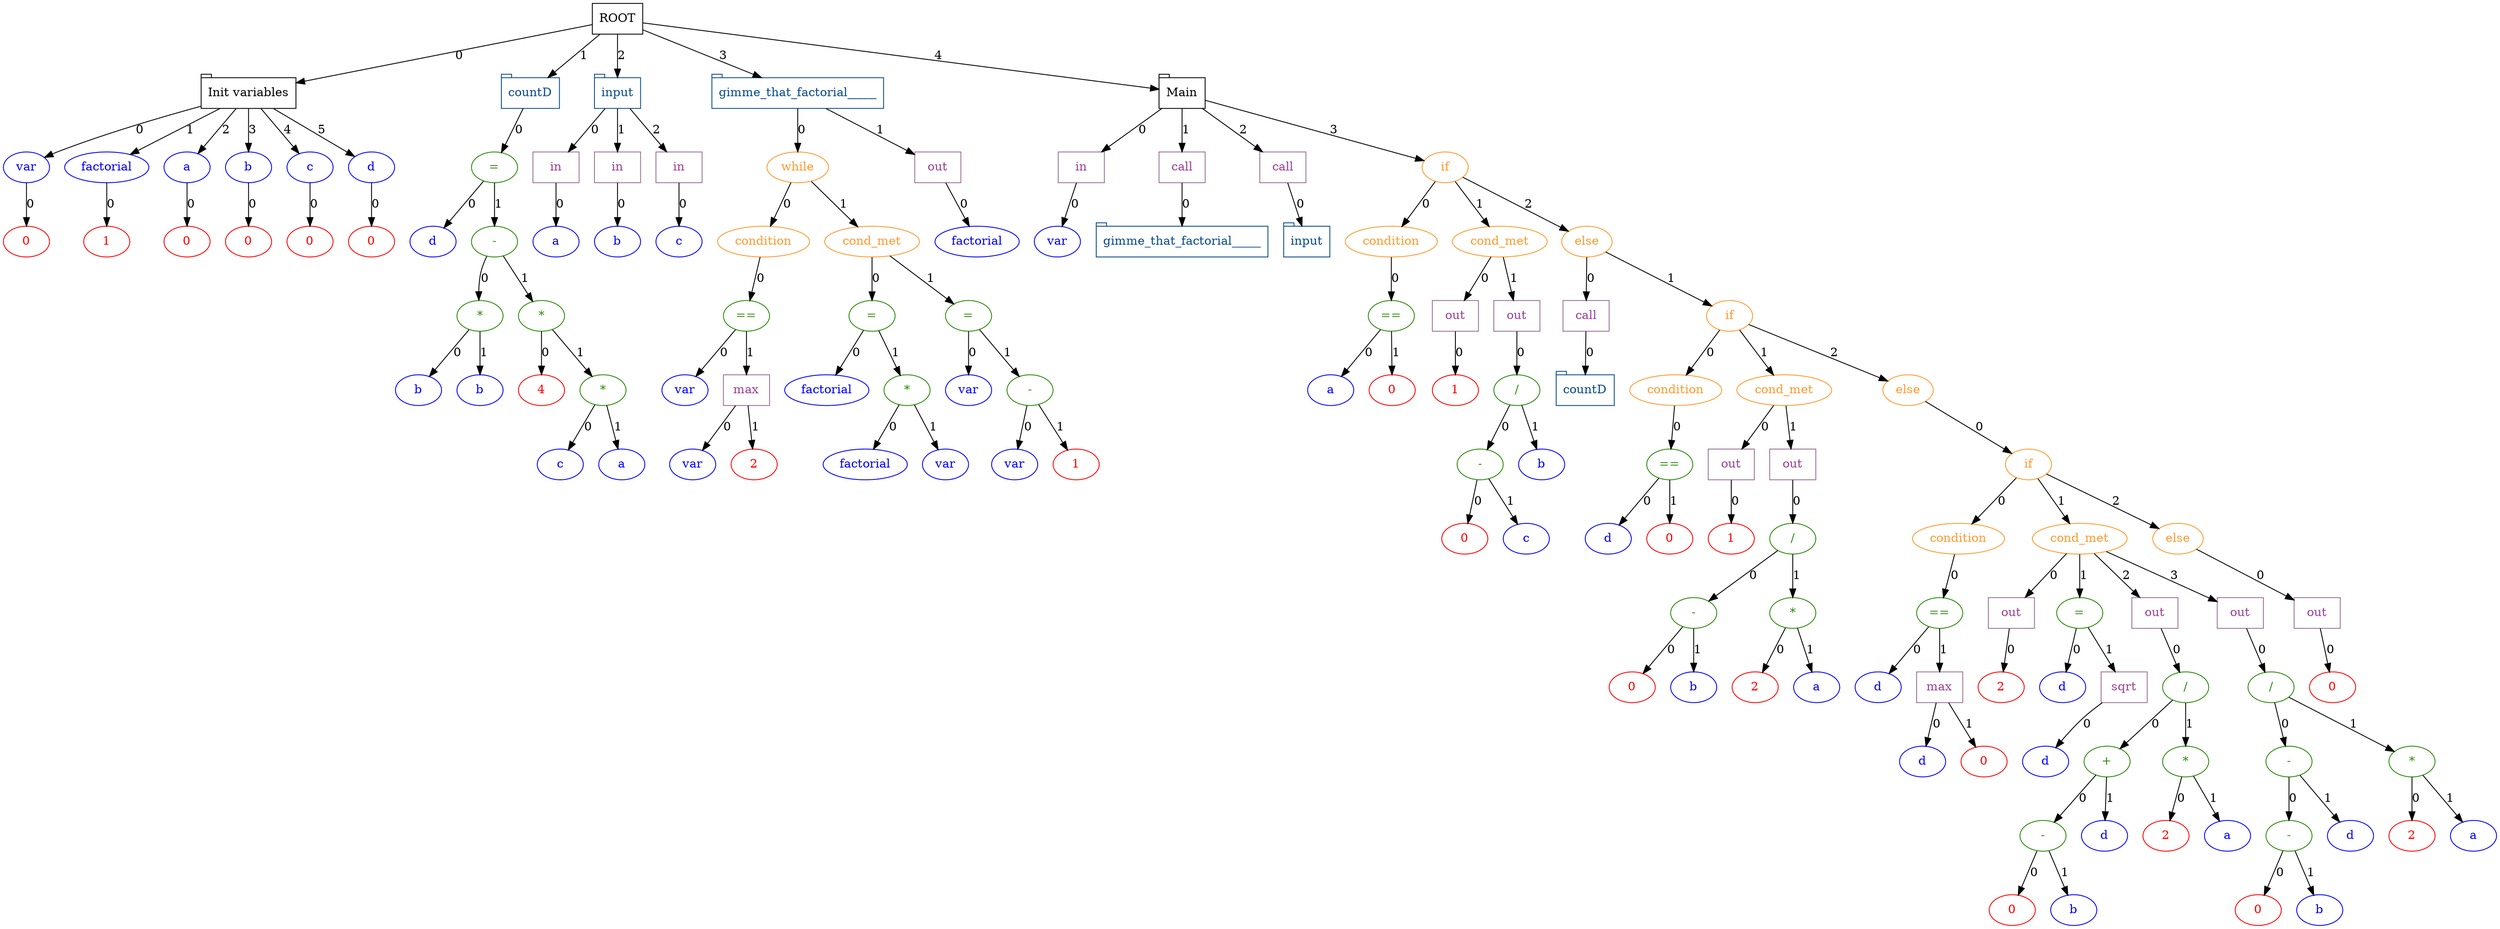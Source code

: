 digraph DotGraph
{
    Node0 [shape="box", color="black", fontcolor="black", fillcolor="white", style="solid", weight="1", label="ROOT"];
    Node0 -> Node1 [color="black", style="solid", weight="1", label="0"];
    Node1 [shape="tab", color="black", fontcolor="black", fillcolor="white", style="solid", weight="1", label="Init variables"];
    Node1 -> Node2 [color="black", style="solid", weight="1", label="0"];
    Node2 [shape="ellipse", color="blue", fontcolor="blue", fillcolor="white", style="solid", weight="1", label="var"];
    Node2 -> Node3 [color="black", style="solid", weight="1", label="0"];
    Node3 [shape="ellipse", color="red", fontcolor="red", fillcolor="white", style="solid", weight="1", label="0"];
    Node1 -> Node4 [color="black", style="solid", weight="1", label="1"];
    Node4 [shape="ellipse", color="blue", fontcolor="blue", fillcolor="white", style="solid", weight="1", label="factorial"];
    Node4 -> Node5 [color="black", style="solid", weight="1", label="0"];
    Node5 [shape="ellipse", color="red", fontcolor="red", fillcolor="white", style="solid", weight="1", label="1"];
    Node1 -> Node6 [color="black", style="solid", weight="1", label="2"];
    Node6 [shape="ellipse", color="blue", fontcolor="blue", fillcolor="white", style="solid", weight="1", label="a"];
    Node6 -> Node7 [color="black", style="solid", weight="1", label="0"];
    Node7 [shape="ellipse", color="red", fontcolor="red", fillcolor="white", style="solid", weight="1", label="0"];
    Node1 -> Node8 [color="black", style="solid", weight="1", label="3"];
    Node8 [shape="ellipse", color="blue", fontcolor="blue", fillcolor="white", style="solid", weight="1", label="b"];
    Node8 -> Node9 [color="black", style="solid", weight="1", label="0"];
    Node9 [shape="ellipse", color="red", fontcolor="red", fillcolor="white", style="solid", weight="1", label="0"];
    Node1 -> Node10 [color="black", style="solid", weight="1", label="4"];
    Node10 [shape="ellipse", color="blue", fontcolor="blue", fillcolor="white", style="solid", weight="1", label="c"];
    Node10 -> Node11 [color="black", style="solid", weight="1", label="0"];
    Node11 [shape="ellipse", color="red", fontcolor="red", fillcolor="white", style="solid", weight="1", label="0"];
    Node1 -> Node12 [color="black", style="solid", weight="1", label="5"];
    Node12 [shape="ellipse", color="blue", fontcolor="blue", fillcolor="white", style="solid", weight="1", label="d"];
    Node12 -> Node13 [color="black", style="solid", weight="1", label="0"];
    Node13 [shape="ellipse", color="red", fontcolor="red", fillcolor="white", style="solid", weight="1", label="0"];
    Node0 -> Node14 [color="black", style="solid", weight="1", label="1"];
    Node14 [shape="tab", color="#084B8A", fontcolor="#084B8A", fillcolor="white", style="solid", weight="1", label="countD"];
    Node14 -> Node15 [color="black", style="solid", weight="1", label="0"];
    Node15 [shape="ellipse", color="#298A08", fontcolor="#298A08", fillcolor="white", style="solid", weight="1", label="="];
    Node15 -> Node16 [color="black", style="solid", weight="1", label="0"];
    Node16 [shape="ellipse", color="blue", fontcolor="blue", fillcolor="white", style="solid", weight="1", label="d"];
    Node15 -> Node17 [color="black", style="solid", weight="1", label="1"];
    Node17 [shape="ellipse", color="#298A08", fontcolor="#298A08", fillcolor="white", style="solid", weight="1", label="-"];
    Node17 -> Node18 [color="black", style="solid", weight="1", label="0"];
    Node18 [shape="ellipse", color="#298A08", fontcolor="#298A08", fillcolor="white", style="solid", weight="1", label="*"];
    Node18 -> Node19 [color="black", style="solid", weight="1", label="0"];
    Node19 [shape="ellipse", color="blue", fontcolor="blue", fillcolor="white", style="solid", weight="1", label="b"];
    Node18 -> Node20 [color="black", style="solid", weight="1", label="1"];
    Node20 [shape="ellipse", color="blue", fontcolor="blue", fillcolor="white", style="solid", weight="1", label="b"];
    Node17 -> Node21 [color="black", style="solid", weight="1", label="1"];
    Node21 [shape="ellipse", color="#298A08", fontcolor="#298A08", fillcolor="white", style="solid", weight="1", label="*"];
    Node21 -> Node22 [color="black", style="solid", weight="1", label="0"];
    Node22 [shape="ellipse", color="red", fontcolor="red", fillcolor="white", style="solid", weight="1", label="4"];
    Node21 -> Node23 [color="black", style="solid", weight="1", label="1"];
    Node23 [shape="ellipse", color="#298A08", fontcolor="#298A08", fillcolor="white", style="solid", weight="1", label="*"];
    Node23 -> Node24 [color="black", style="solid", weight="1", label="0"];
    Node24 [shape="ellipse", color="blue", fontcolor="blue", fillcolor="white", style="solid", weight="1", label="c"];
    Node23 -> Node25 [color="black", style="solid", weight="1", label="1"];
    Node25 [shape="ellipse", color="blue", fontcolor="blue", fillcolor="white", style="solid", weight="1", label="a"];
    Node0 -> Node26 [color="black", style="solid", weight="1", label="2"];
    Node26 [shape="tab", color="#084B8A", fontcolor="#084B8A", fillcolor="white", style="solid", weight="1", label="input"];
    Node26 -> Node27 [color="black", style="solid", weight="1", label="0"];
    Node27 [shape="box", color="#9A7195", fontcolor="#9A4195", fillcolor="white", style="solid", weight="1", label="in"];
    Node27 -> Node28 [color="black", style="solid", weight="1", label="0"];
    Node28 [shape="ellipse", color="blue", fontcolor="blue", fillcolor="white", style="solid", weight="1", label="a"];
    Node26 -> Node29 [color="black", style="solid", weight="1", label="1"];
    Node29 [shape="box", color="#9A7195", fontcolor="#9A4195", fillcolor="white", style="solid", weight="1", label="in"];
    Node29 -> Node30 [color="black", style="solid", weight="1", label="0"];
    Node30 [shape="ellipse", color="blue", fontcolor="blue", fillcolor="white", style="solid", weight="1", label="b"];
    Node26 -> Node31 [color="black", style="solid", weight="1", label="2"];
    Node31 [shape="box", color="#9A7195", fontcolor="#9A4195", fillcolor="white", style="solid", weight="1", label="in"];
    Node31 -> Node32 [color="black", style="solid", weight="1", label="0"];
    Node32 [shape="ellipse", color="blue", fontcolor="blue", fillcolor="white", style="solid", weight="1", label="c"];
    Node0 -> Node33 [color="black", style="solid", weight="1", label="3"];
    Node33 [shape="tab", color="#084B8A", fontcolor="#084B8A", fillcolor="white", style="solid", weight="1", label="gimme_that_factorial_____"];
    Node33 -> Node34 [color="black", style="solid", weight="1", label="0"];
    Node34 [shape="ellipse", color="#FE9A2E", fontcolor="#FE9A2E", fillcolor="white", style="solid", weight="1", label="while"];
    Node34 -> Node35 [color="black", style="solid", weight="1", label="0"];
    Node35 [shape="ellipse", color="#FE9A2E", fontcolor="#FE9A2E", fillcolor="white", style="solid", weight="1", label="condition"];
    Node35 -> Node36 [color="black", style="solid", weight="1", label="0"];
    Node36 [shape="ellipse", color="#298A08", fontcolor="#298A08", fillcolor="white", style="solid", weight="1", label="=="];
    Node36 -> Node37 [color="black", style="solid", weight="1", label="0"];
    Node37 [shape="ellipse", color="blue", fontcolor="blue", fillcolor="white", style="solid", weight="1", label="var"];
    Node36 -> Node38 [color="black", style="solid", weight="1", label="1"];
    Node38 [shape="box", color="#9A7195", fontcolor="#9A4195", fillcolor="white", style="solid", weight="1", label="max"];
    Node38 -> Node39 [color="black", style="solid", weight="1", label="0"];
    Node39 [shape="ellipse", color="blue", fontcolor="blue", fillcolor="white", style="solid", weight="1", label="var"];
    Node38 -> Node40 [color="black", style="solid", weight="1", label="1"];
    Node40 [shape="ellipse", color="red", fontcolor="red", fillcolor="white", style="solid", weight="1", label="2"];
    Node34 -> Node41 [color="black", style="solid", weight="1", label="1"];
    Node41 [shape="ellipse", color="#FE9A2E", fontcolor="#FE9A2E", fillcolor="white", style="solid", weight="1", label="cond_met"];
    Node41 -> Node42 [color="black", style="solid", weight="1", label="0"];
    Node42 [shape="ellipse", color="#298A08", fontcolor="#298A08", fillcolor="white", style="solid", weight="1", label="="];
    Node42 -> Node43 [color="black", style="solid", weight="1", label="0"];
    Node43 [shape="ellipse", color="blue", fontcolor="blue", fillcolor="white", style="solid", weight="1", label="factorial"];
    Node42 -> Node44 [color="black", style="solid", weight="1", label="1"];
    Node44 [shape="ellipse", color="#298A08", fontcolor="#298A08", fillcolor="white", style="solid", weight="1", label="*"];
    Node44 -> Node45 [color="black", style="solid", weight="1", label="0"];
    Node45 [shape="ellipse", color="blue", fontcolor="blue", fillcolor="white", style="solid", weight="1", label="factorial"];
    Node44 -> Node46 [color="black", style="solid", weight="1", label="1"];
    Node46 [shape="ellipse", color="blue", fontcolor="blue", fillcolor="white", style="solid", weight="1", label="var"];
    Node41 -> Node47 [color="black", style="solid", weight="1", label="1"];
    Node47 [shape="ellipse", color="#298A08", fontcolor="#298A08", fillcolor="white", style="solid", weight="1", label="="];
    Node47 -> Node48 [color="black", style="solid", weight="1", label="0"];
    Node48 [shape="ellipse", color="blue", fontcolor="blue", fillcolor="white", style="solid", weight="1", label="var"];
    Node47 -> Node49 [color="black", style="solid", weight="1", label="1"];
    Node49 [shape="ellipse", color="#298A08", fontcolor="#298A08", fillcolor="white", style="solid", weight="1", label="-"];
    Node49 -> Node50 [color="black", style="solid", weight="1", label="0"];
    Node50 [shape="ellipse", color="blue", fontcolor="blue", fillcolor="white", style="solid", weight="1", label="var"];
    Node49 -> Node51 [color="black", style="solid", weight="1", label="1"];
    Node51 [shape="ellipse", color="red", fontcolor="red", fillcolor="white", style="solid", weight="1", label="1"];
    Node33 -> Node52 [color="black", style="solid", weight="1", label="1"];
    Node52 [shape="box", color="#9A7195", fontcolor="#9A4195", fillcolor="white", style="solid", weight="1", label="out"];
    Node52 -> Node53 [color="black", style="solid", weight="1", label="0"];
    Node53 [shape="ellipse", color="blue", fontcolor="blue", fillcolor="white", style="solid", weight="1", label="factorial"];
    Node0 -> Node54 [color="black", style="solid", weight="1", label="4"];
    Node54 [shape="tab", color="black", fontcolor="black", fillcolor="white", style="solid", weight="1", label="Main"];
    Node54 -> Node55 [color="black", style="solid", weight="1", label="0"];
    Node55 [shape="box", color="#9A7195", fontcolor="#9A4195", fillcolor="white", style="solid", weight="1", label="in"];
    Node55 -> Node56 [color="black", style="solid", weight="1", label="0"];
    Node56 [shape="ellipse", color="blue", fontcolor="blue", fillcolor="white", style="solid", weight="1", label="var"];
    Node54 -> Node57 [color="black", style="solid", weight="1", label="1"];
    Node57 [shape="box", color="#9A7195", fontcolor="#9A4195", fillcolor="white", style="solid", weight="1", label="call"];
    Node57 -> Node58 [color="black", style="solid", weight="1", label="0"];
    Node58 [shape="tab", color="#084B8A", fontcolor="#084B8A", fillcolor="white", style="solid", weight="1", label="gimme_that_factorial_____"];
    Node54 -> Node59 [color="black", style="solid", weight="1", label="2"];
    Node59 [shape="box", color="#9A7195", fontcolor="#9A4195", fillcolor="white", style="solid", weight="1", label="call"];
    Node59 -> Node60 [color="black", style="solid", weight="1", label="0"];
    Node60 [shape="tab", color="#084B8A", fontcolor="#084B8A", fillcolor="white", style="solid", weight="1", label="input"];
    Node54 -> Node61 [color="black", style="solid", weight="1", label="3"];
    Node61 [shape="ellipse", color="#FE9A2E", fontcolor="#FE9A2E", fillcolor="white", style="solid", weight="1", label="if"];
    Node61 -> Node62 [color="black", style="solid", weight="1", label="0"];
    Node62 [shape="ellipse", color="#FE9A2E", fontcolor="#FE9A2E", fillcolor="white", style="solid", weight="1", label="condition"];
    Node62 -> Node63 [color="black", style="solid", weight="1", label="0"];
    Node63 [shape="ellipse", color="#298A08", fontcolor="#298A08", fillcolor="white", style="solid", weight="1", label="=="];
    Node63 -> Node64 [color="black", style="solid", weight="1", label="0"];
    Node64 [shape="ellipse", color="blue", fontcolor="blue", fillcolor="white", style="solid", weight="1", label="a"];
    Node63 -> Node65 [color="black", style="solid", weight="1", label="1"];
    Node65 [shape="ellipse", color="red", fontcolor="red", fillcolor="white", style="solid", weight="1", label="0"];
    Node61 -> Node66 [color="black", style="solid", weight="1", label="1"];
    Node66 [shape="ellipse", color="#FE9A2E", fontcolor="#FE9A2E", fillcolor="white", style="solid", weight="1", label="cond_met"];
    Node66 -> Node67 [color="black", style="solid", weight="1", label="0"];
    Node67 [shape="box", color="#9A7195", fontcolor="#9A4195", fillcolor="white", style="solid", weight="1", label="out"];
    Node67 -> Node68 [color="black", style="solid", weight="1", label="0"];
    Node68 [shape="ellipse", color="red", fontcolor="red", fillcolor="white", style="solid", weight="1", label="1"];
    Node66 -> Node69 [color="black", style="solid", weight="1", label="1"];
    Node69 [shape="box", color="#9A7195", fontcolor="#9A4195", fillcolor="white", style="solid", weight="1", label="out"];
    Node69 -> Node70 [color="black", style="solid", weight="1", label="0"];
    Node70 [shape="ellipse", color="#298A08", fontcolor="#298A08", fillcolor="white", style="solid", weight="1", label="/"];
    Node70 -> Node71 [color="black", style="solid", weight="1", label="0"];
    Node71 [shape="ellipse", color="#298A08", fontcolor="#298A08", fillcolor="white", style="solid", weight="1", label="-"];
    Node71 -> Node72 [color="black", style="solid", weight="1", label="0"];
    Node72 [shape="ellipse", color="red", fontcolor="red", fillcolor="white", style="solid", weight="1", label="0"];
    Node71 -> Node73 [color="black", style="solid", weight="1", label="1"];
    Node73 [shape="ellipse", color="blue", fontcolor="blue", fillcolor="white", style="solid", weight="1", label="c"];
    Node70 -> Node74 [color="black", style="solid", weight="1", label="1"];
    Node74 [shape="ellipse", color="blue", fontcolor="blue", fillcolor="white", style="solid", weight="1", label="b"];
    Node61 -> Node75 [color="black", style="solid", weight="1", label="2"];
    Node75 [shape="ellipse", color="#FE9A2E", fontcolor="#FE9A2E", fillcolor="white", style="solid", weight="1", label="else"];
    Node75 -> Node76 [color="black", style="solid", weight="1", label="0"];
    Node76 [shape="box", color="#9A7195", fontcolor="#9A4195", fillcolor="white", style="solid", weight="1", label="call"];
    Node76 -> Node77 [color="black", style="solid", weight="1", label="0"];
    Node77 [shape="tab", color="#084B8A", fontcolor="#084B8A", fillcolor="white", style="solid", weight="1", label="countD"];
    Node75 -> Node78 [color="black", style="solid", weight="1", label="1"];
    Node78 [shape="ellipse", color="#FE9A2E", fontcolor="#FE9A2E", fillcolor="white", style="solid", weight="1", label="if"];
    Node78 -> Node79 [color="black", style="solid", weight="1", label="0"];
    Node79 [shape="ellipse", color="#FE9A2E", fontcolor="#FE9A2E", fillcolor="white", style="solid", weight="1", label="condition"];
    Node79 -> Node80 [color="black", style="solid", weight="1", label="0"];
    Node80 [shape="ellipse", color="#298A08", fontcolor="#298A08", fillcolor="white", style="solid", weight="1", label="=="];
    Node80 -> Node81 [color="black", style="solid", weight="1", label="0"];
    Node81 [shape="ellipse", color="blue", fontcolor="blue", fillcolor="white", style="solid", weight="1", label="d"];
    Node80 -> Node82 [color="black", style="solid", weight="1", label="1"];
    Node82 [shape="ellipse", color="red", fontcolor="red", fillcolor="white", style="solid", weight="1", label="0"];
    Node78 -> Node83 [color="black", style="solid", weight="1", label="1"];
    Node83 [shape="ellipse", color="#FE9A2E", fontcolor="#FE9A2E", fillcolor="white", style="solid", weight="1", label="cond_met"];
    Node83 -> Node84 [color="black", style="solid", weight="1", label="0"];
    Node84 [shape="box", color="#9A7195", fontcolor="#9A4195", fillcolor="white", style="solid", weight="1", label="out"];
    Node84 -> Node85 [color="black", style="solid", weight="1", label="0"];
    Node85 [shape="ellipse", color="red", fontcolor="red", fillcolor="white", style="solid", weight="1", label="1"];
    Node83 -> Node86 [color="black", style="solid", weight="1", label="1"];
    Node86 [shape="box", color="#9A7195", fontcolor="#9A4195", fillcolor="white", style="solid", weight="1", label="out"];
    Node86 -> Node87 [color="black", style="solid", weight="1", label="0"];
    Node87 [shape="ellipse", color="#298A08", fontcolor="#298A08", fillcolor="white", style="solid", weight="1", label="/"];
    Node87 -> Node88 [color="black", style="solid", weight="1", label="0"];
    Node88 [shape="ellipse", color="#298A08", fontcolor="#298A08", fillcolor="white", style="solid", weight="1", label="-"];
    Node88 -> Node89 [color="black", style="solid", weight="1", label="0"];
    Node89 [shape="ellipse", color="red", fontcolor="red", fillcolor="white", style="solid", weight="1", label="0"];
    Node88 -> Node90 [color="black", style="solid", weight="1", label="1"];
    Node90 [shape="ellipse", color="blue", fontcolor="blue", fillcolor="white", style="solid", weight="1", label="b"];
    Node87 -> Node91 [color="black", style="solid", weight="1", label="1"];
    Node91 [shape="ellipse", color="#298A08", fontcolor="#298A08", fillcolor="white", style="solid", weight="1", label="*"];
    Node91 -> Node92 [color="black", style="solid", weight="1", label="0"];
    Node92 [shape="ellipse", color="red", fontcolor="red", fillcolor="white", style="solid", weight="1", label="2"];
    Node91 -> Node93 [color="black", style="solid", weight="1", label="1"];
    Node93 [shape="ellipse", color="blue", fontcolor="blue", fillcolor="white", style="solid", weight="1", label="a"];
    Node78 -> Node94 [color="black", style="solid", weight="1", label="2"];
    Node94 [shape="ellipse", color="#FE9A2E", fontcolor="#FE9A2E", fillcolor="white", style="solid", weight="1", label="else"];
    Node94 -> Node95 [color="black", style="solid", weight="1", label="0"];
    Node95 [shape="ellipse", color="#FE9A2E", fontcolor="#FE9A2E", fillcolor="white", style="solid", weight="1", label="if"];
    Node95 -> Node96 [color="black", style="solid", weight="1", label="0"];
    Node96 [shape="ellipse", color="#FE9A2E", fontcolor="#FE9A2E", fillcolor="white", style="solid", weight="1", label="condition"];
    Node96 -> Node97 [color="black", style="solid", weight="1", label="0"];
    Node97 [shape="ellipse", color="#298A08", fontcolor="#298A08", fillcolor="white", style="solid", weight="1", label="=="];
    Node97 -> Node98 [color="black", style="solid", weight="1", label="0"];
    Node98 [shape="ellipse", color="blue", fontcolor="blue", fillcolor="white", style="solid", weight="1", label="d"];
    Node97 -> Node99 [color="black", style="solid", weight="1", label="1"];
    Node99 [shape="box", color="#9A7195", fontcolor="#9A4195", fillcolor="white", style="solid", weight="1", label="max"];
    Node99 -> Node100 [color="black", style="solid", weight="1", label="0"];
    Node100 [shape="ellipse", color="blue", fontcolor="blue", fillcolor="white", style="solid", weight="1", label="d"];
    Node99 -> Node101 [color="black", style="solid", weight="1", label="1"];
    Node101 [shape="ellipse", color="red", fontcolor="red", fillcolor="white", style="solid", weight="1", label="0"];
    Node95 -> Node102 [color="black", style="solid", weight="1", label="1"];
    Node102 [shape="ellipse", color="#FE9A2E", fontcolor="#FE9A2E", fillcolor="white", style="solid", weight="1", label="cond_met"];
    Node102 -> Node103 [color="black", style="solid", weight="1", label="0"];
    Node103 [shape="box", color="#9A7195", fontcolor="#9A4195", fillcolor="white", style="solid", weight="1", label="out"];
    Node103 -> Node104 [color="black", style="solid", weight="1", label="0"];
    Node104 [shape="ellipse", color="red", fontcolor="red", fillcolor="white", style="solid", weight="1", label="2"];
    Node102 -> Node105 [color="black", style="solid", weight="1", label="1"];
    Node105 [shape="ellipse", color="#298A08", fontcolor="#298A08", fillcolor="white", style="solid", weight="1", label="="];
    Node105 -> Node106 [color="black", style="solid", weight="1", label="0"];
    Node106 [shape="ellipse", color="blue", fontcolor="blue", fillcolor="white", style="solid", weight="1", label="d"];
    Node105 -> Node107 [color="black", style="solid", weight="1", label="1"];
    Node107 [shape="box", color="#9A7195", fontcolor="#9A4195", fillcolor="white", style="solid", weight="1", label="sqrt"];
    Node107 -> Node108 [color="black", style="solid", weight="1", label="0"];
    Node108 [shape="ellipse", color="blue", fontcolor="blue", fillcolor="white", style="solid", weight="1", label="d"];
    Node102 -> Node109 [color="black", style="solid", weight="1", label="2"];
    Node109 [shape="box", color="#9A7195", fontcolor="#9A4195", fillcolor="white", style="solid", weight="1", label="out"];
    Node109 -> Node110 [color="black", style="solid", weight="1", label="0"];
    Node110 [shape="ellipse", color="#298A08", fontcolor="#298A08", fillcolor="white", style="solid", weight="1", label="/"];
    Node110 -> Node111 [color="black", style="solid", weight="1", label="0"];
    Node111 [shape="ellipse", color="#298A08", fontcolor="#298A08", fillcolor="white", style="solid", weight="1", label="+"];
    Node111 -> Node112 [color="black", style="solid", weight="1", label="0"];
    Node112 [shape="ellipse", color="#298A08", fontcolor="#298A08", fillcolor="white", style="solid", weight="1", label="-"];
    Node112 -> Node113 [color="black", style="solid", weight="1", label="0"];
    Node113 [shape="ellipse", color="red", fontcolor="red", fillcolor="white", style="solid", weight="1", label="0"];
    Node112 -> Node114 [color="black", style="solid", weight="1", label="1"];
    Node114 [shape="ellipse", color="blue", fontcolor="blue", fillcolor="white", style="solid", weight="1", label="b"];
    Node111 -> Node115 [color="black", style="solid", weight="1", label="1"];
    Node115 [shape="ellipse", color="blue", fontcolor="blue", fillcolor="white", style="solid", weight="1", label="d"];
    Node110 -> Node116 [color="black", style="solid", weight="1", label="1"];
    Node116 [shape="ellipse", color="#298A08", fontcolor="#298A08", fillcolor="white", style="solid", weight="1", label="*"];
    Node116 -> Node117 [color="black", style="solid", weight="1", label="0"];
    Node117 [shape="ellipse", color="red", fontcolor="red", fillcolor="white", style="solid", weight="1", label="2"];
    Node116 -> Node118 [color="black", style="solid", weight="1", label="1"];
    Node118 [shape="ellipse", color="blue", fontcolor="blue", fillcolor="white", style="solid", weight="1", label="a"];
    Node102 -> Node119 [color="black", style="solid", weight="1", label="3"];
    Node119 [shape="box", color="#9A7195", fontcolor="#9A4195", fillcolor="white", style="solid", weight="1", label="out"];
    Node119 -> Node120 [color="black", style="solid", weight="1", label="0"];
    Node120 [shape="ellipse", color="#298A08", fontcolor="#298A08", fillcolor="white", style="solid", weight="1", label="/"];
    Node120 -> Node121 [color="black", style="solid", weight="1", label="0"];
    Node121 [shape="ellipse", color="#298A08", fontcolor="#298A08", fillcolor="white", style="solid", weight="1", label="-"];
    Node121 -> Node122 [color="black", style="solid", weight="1", label="0"];
    Node122 [shape="ellipse", color="#298A08", fontcolor="#298A08", fillcolor="white", style="solid", weight="1", label="-"];
    Node122 -> Node123 [color="black", style="solid", weight="1", label="0"];
    Node123 [shape="ellipse", color="red", fontcolor="red", fillcolor="white", style="solid", weight="1", label="0"];
    Node122 -> Node124 [color="black", style="solid", weight="1", label="1"];
    Node124 [shape="ellipse", color="blue", fontcolor="blue", fillcolor="white", style="solid", weight="1", label="b"];
    Node121 -> Node125 [color="black", style="solid", weight="1", label="1"];
    Node125 [shape="ellipse", color="blue", fontcolor="blue", fillcolor="white", style="solid", weight="1", label="d"];
    Node120 -> Node126 [color="black", style="solid", weight="1", label="1"];
    Node126 [shape="ellipse", color="#298A08", fontcolor="#298A08", fillcolor="white", style="solid", weight="1", label="*"];
    Node126 -> Node127 [color="black", style="solid", weight="1", label="0"];
    Node127 [shape="ellipse", color="red", fontcolor="red", fillcolor="white", style="solid", weight="1", label="2"];
    Node126 -> Node128 [color="black", style="solid", weight="1", label="1"];
    Node128 [shape="ellipse", color="blue", fontcolor="blue", fillcolor="white", style="solid", weight="1", label="a"];
    Node95 -> Node129 [color="black", style="solid", weight="1", label="2"];
    Node129 [shape="ellipse", color="#FE9A2E", fontcolor="#FE9A2E", fillcolor="white", style="solid", weight="1", label="else"];
    Node129 -> Node130 [color="black", style="solid", weight="1", label="0"];
    Node130 [shape="box", color="#9A7195", fontcolor="#9A4195", fillcolor="white", style="solid", weight="1", label="out"];
    Node130 -> Node131 [color="black", style="solid", weight="1", label="0"];
    Node131 [shape="ellipse", color="red", fontcolor="red", fillcolor="white", style="solid", weight="1", label="0"];
}
